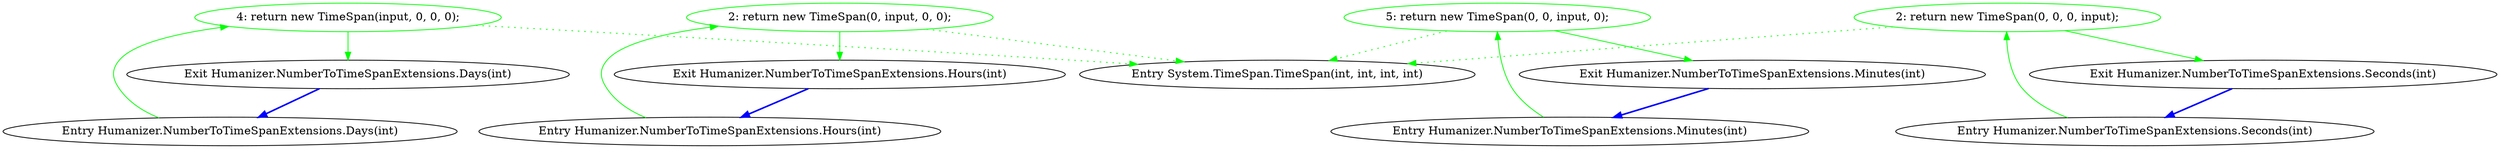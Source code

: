 digraph  {
d1 [cluster="Humanizer.NumberToTimeSpanExtensions.Days(int)", color=green, community=0, label="4: return new TimeSpan(input, 0, 0, 0);", span="12-12"];
d0 [cluster="Humanizer.NumberToTimeSpanExtensions.Days(int)", label="Entry Humanizer.NumberToTimeSpanExtensions.Days(int)", span="10-10"];
d2 [cluster="Humanizer.NumberToTimeSpanExtensions.Days(int)", label="Exit Humanizer.NumberToTimeSpanExtensions.Days(int)", span="10-10"];
d3 [cluster="System.TimeSpan.TimeSpan(int, int, int, int)", label="Entry System.TimeSpan.TimeSpan(int, int, int, int)", span="0-0"];
d5 [cluster="Humanizer.NumberToTimeSpanExtensions.Hours(int)", color=green, community=0, label="2: return new TimeSpan(0, input, 0, 0);", span="22-22"];
d4 [cluster="Humanizer.NumberToTimeSpanExtensions.Hours(int)", label="Entry Humanizer.NumberToTimeSpanExtensions.Hours(int)", span="20-20"];
d6 [cluster="Humanizer.NumberToTimeSpanExtensions.Hours(int)", label="Exit Humanizer.NumberToTimeSpanExtensions.Hours(int)", span="20-20"];
d8 [cluster="Humanizer.NumberToTimeSpanExtensions.Minutes(int)", color=green, community=0, label="5: return new TimeSpan(0, 0, input, 0);", span="32-32"];
d7 [cluster="Humanizer.NumberToTimeSpanExtensions.Minutes(int)", label="Entry Humanizer.NumberToTimeSpanExtensions.Minutes(int)", span="30-30"];
d9 [cluster="Humanizer.NumberToTimeSpanExtensions.Minutes(int)", label="Exit Humanizer.NumberToTimeSpanExtensions.Minutes(int)", span="30-30"];
d11 [cluster="Humanizer.NumberToTimeSpanExtensions.Seconds(int)", color=green, community=0, label="2: return new TimeSpan(0, 0, 0, input);", span="42-42"];
d10 [cluster="Humanizer.NumberToTimeSpanExtensions.Seconds(int)", label="Entry Humanizer.NumberToTimeSpanExtensions.Seconds(int)", span="40-40"];
d12 [cluster="Humanizer.NumberToTimeSpanExtensions.Seconds(int)", label="Exit Humanizer.NumberToTimeSpanExtensions.Seconds(int)", span="40-40"];
d1 -> d2  [color=green, key=0, style=solid];
d1 -> d3  [color=green, key=2, style=dotted];
d0 -> d1  [color=green, key=0, style=solid];
d2 -> d0  [color=blue, key=0, style=bold];
d5 -> d6  [color=green, key=0, style=solid];
d5 -> d3  [color=green, key=2, style=dotted];
d4 -> d5  [color=green, key=0, style=solid];
d6 -> d4  [color=blue, key=0, style=bold];
d8 -> d9  [color=green, key=0, style=solid];
d8 -> d3  [color=green, key=2, style=dotted];
d7 -> d8  [color=green, key=0, style=solid];
d9 -> d7  [color=blue, key=0, style=bold];
d11 -> d12  [color=green, key=0, style=solid];
d11 -> d3  [color=green, key=2, style=dotted];
d10 -> d11  [color=green, key=0, style=solid];
d12 -> d10  [color=blue, key=0, style=bold];
}
